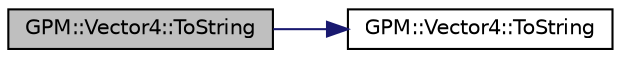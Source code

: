digraph "GPM::Vector4::ToString"
{
 // INTERACTIVE_SVG=YES
 // LATEX_PDF_SIZE
  edge [fontname="Helvetica",fontsize="10",labelfontname="Helvetica",labelfontsize="10"];
  node [fontname="Helvetica",fontsize="10",shape=record];
  rankdir="LR";
  Node462 [label="GPM::Vector4::ToString",height=0.2,width=0.4,color="black", fillcolor="grey75", style="filled", fontcolor="black",tooltip="Convert vector to string."];
  Node462 -> Node463 [color="midnightblue",fontsize="10",style="solid",fontname="Helvetica"];
  Node463 [label="GPM::Vector4::ToString",height=0.2,width=0.4,color="black", fillcolor="white", style="filled",URL="$struct_g_p_m_1_1_vector4.html#a46ee22f2d8c3b132dba253f86f148333",tooltip="Convert vector to string."];
}
